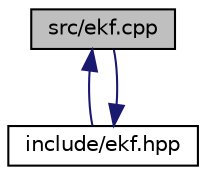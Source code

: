 digraph "src/ekf.cpp"
{
 // LATEX_PDF_SIZE
  edge [fontname="Helvetica",fontsize="10",labelfontname="Helvetica",labelfontsize="10"];
  node [fontname="Helvetica",fontsize="10",shape=record];
  Node1 [label="src/ekf.cpp",height=0.2,width=0.4,color="black", fillcolor="grey75", style="filled", fontcolor="black",tooltip=" "];
  Node1 -> Node2 [dir="back",color="midnightblue",fontsize="10",style="solid"];
  Node2 [label="include/ekf.hpp",height=0.2,width=0.4,color="black", fillcolor="white", style="filled",URL="$ekf_8hpp.html",tooltip=" "];
  Node2 -> Node1 [dir="back",color="midnightblue",fontsize="10",style="solid"];
}
